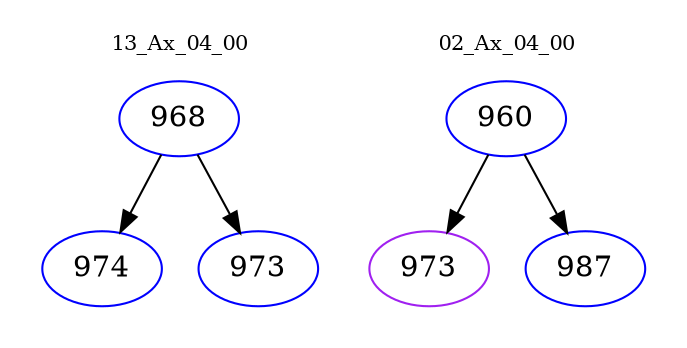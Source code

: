 digraph{
subgraph cluster_0 {
color = white
label = "13_Ax_04_00";
fontsize=10;
T0_968 [label="968", color="blue"]
T0_968 -> T0_974 [color="black"]
T0_974 [label="974", color="blue"]
T0_968 -> T0_973 [color="black"]
T0_973 [label="973", color="blue"]
}
subgraph cluster_1 {
color = white
label = "02_Ax_04_00";
fontsize=10;
T1_960 [label="960", color="blue"]
T1_960 -> T1_973 [color="black"]
T1_973 [label="973", color="purple"]
T1_960 -> T1_987 [color="black"]
T1_987 [label="987", color="blue"]
}
}

